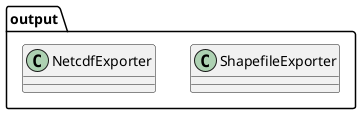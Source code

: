 @startuml

' Template file to use to create the diagrams od the packages.
' Every file must have a sub part called INTERNAL with the internal connections of the package and
' a sub part called EXTERNAL with the external parts.

!startsub INTERNAL

package output {
    class ShapefileExporter
    class NetcdfExporter
}
!endsub

!if (%false())
    !startsub EXTERNAL

    !endsub
!endif

' Code that will affect only the current diagram
' can be messy since will not be imported


@enduml